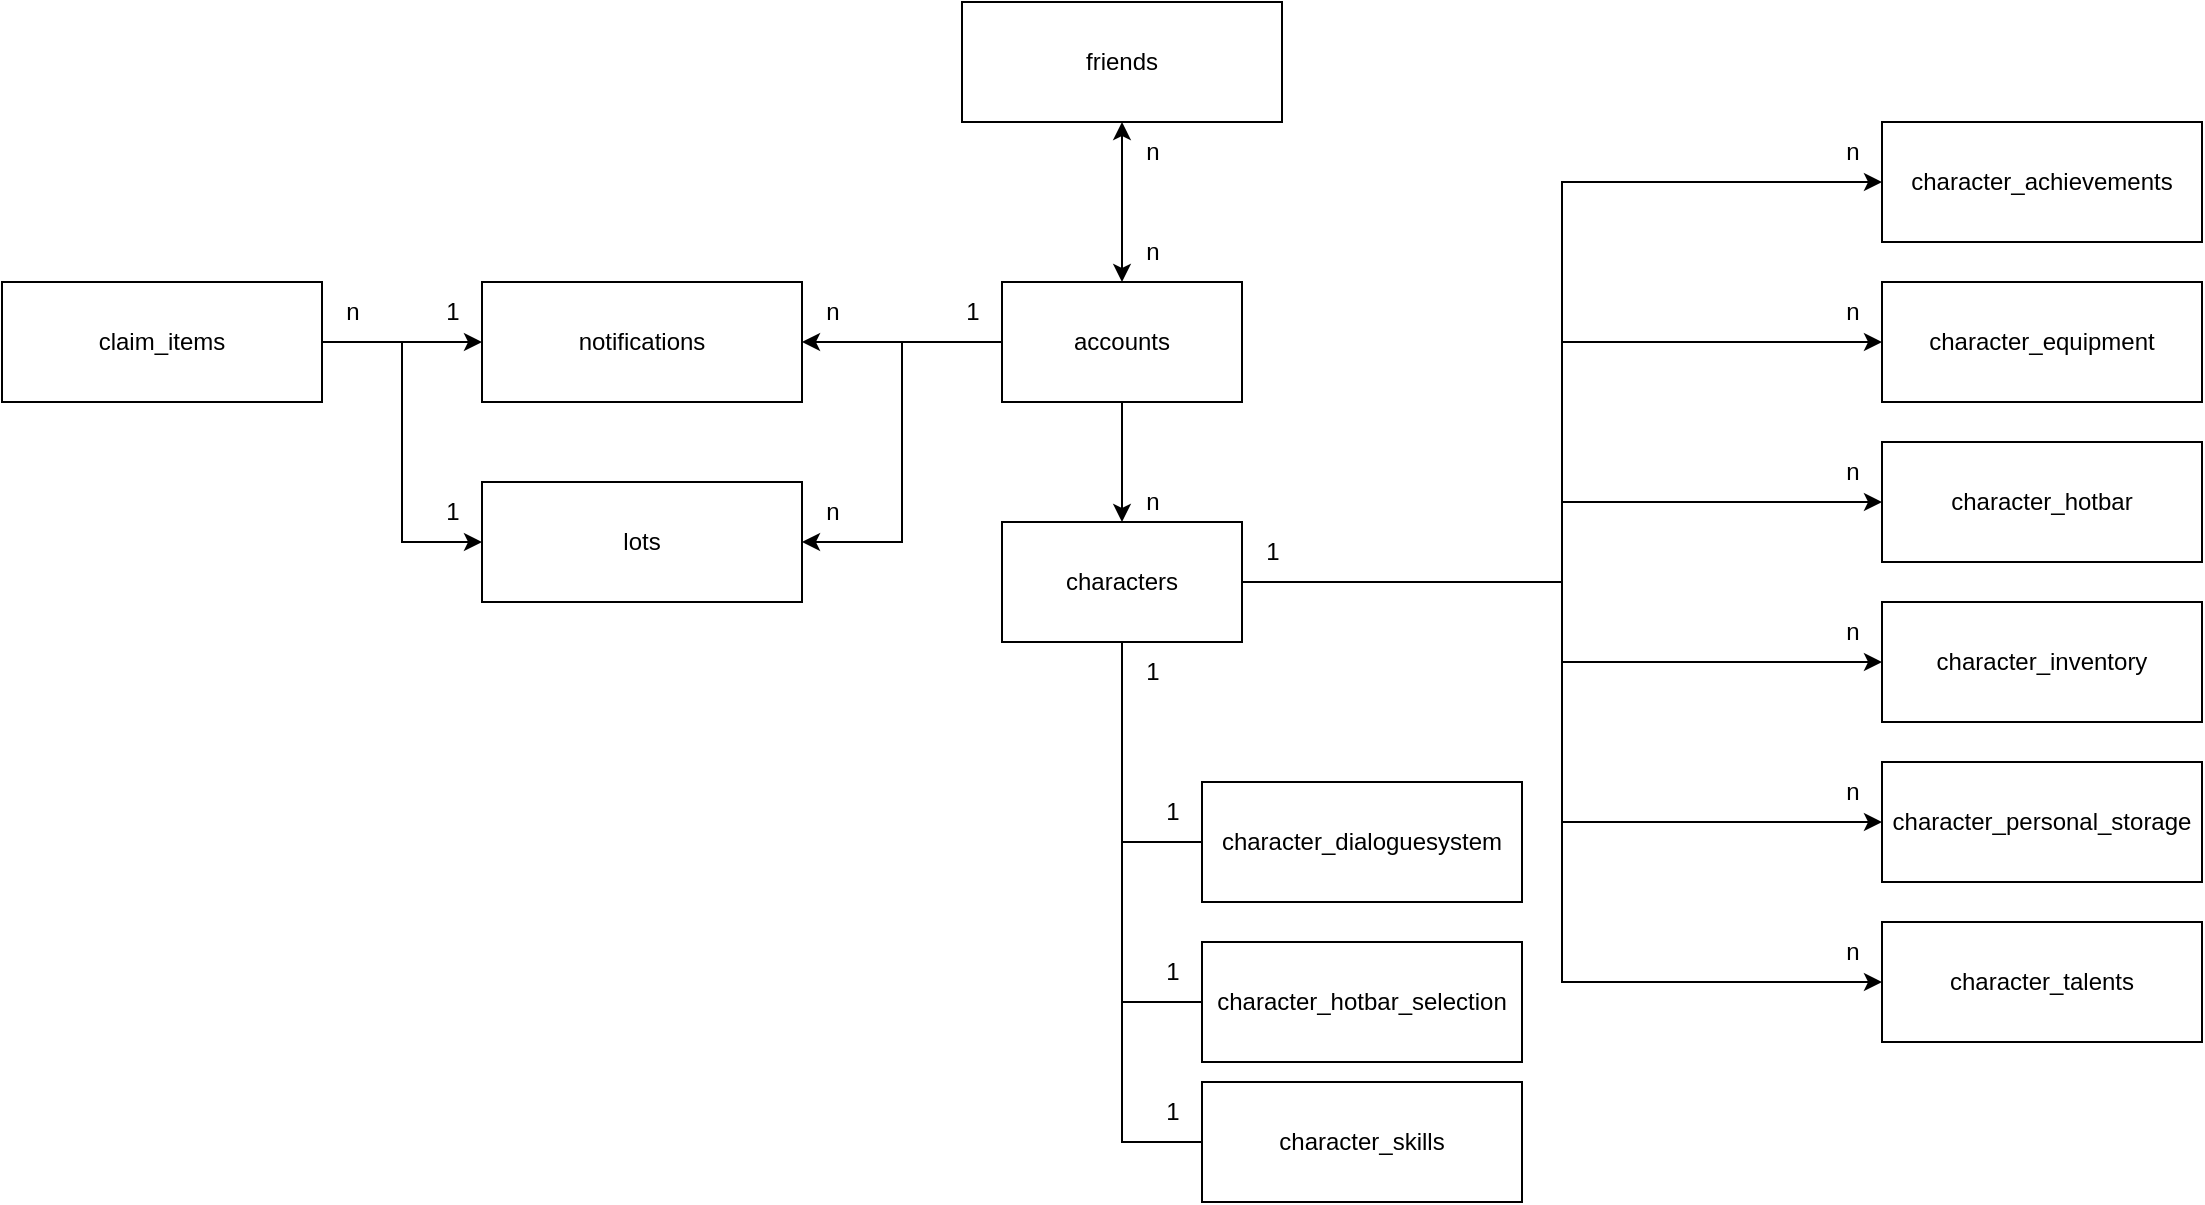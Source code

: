 <mxfile version="18.0.1" type="device"><diagram id="lAl0RcxxFhYZeh7lfDNe" name="Страница 1"><mxGraphModel dx="2123" dy="1018" grid="1" gridSize="10" guides="1" tooltips="1" connect="1" arrows="1" fold="1" page="1" pageScale="1" pageWidth="827" pageHeight="1169" math="0" shadow="0"><root><mxCell id="0"/><mxCell id="1" parent="0"/><mxCell id="1gtUVRvpmIDASDKgnsZg-18" style="edgeStyle=orthogonalEdgeStyle;rounded=0;orthogonalLoop=1;jettySize=auto;html=1;" parent="1" source="1gtUVRvpmIDASDKgnsZg-1" target="1gtUVRvpmIDASDKgnsZg-2" edge="1"><mxGeometry relative="1" as="geometry"/></mxCell><mxCell id="1gtUVRvpmIDASDKgnsZg-27" style="edgeStyle=orthogonalEdgeStyle;rounded=0;orthogonalLoop=1;jettySize=auto;html=1;" parent="1" source="1gtUVRvpmIDASDKgnsZg-1" target="1gtUVRvpmIDASDKgnsZg-16" edge="1"><mxGeometry relative="1" as="geometry"/></mxCell><mxCell id="1gtUVRvpmIDASDKgnsZg-28" style="edgeStyle=orthogonalEdgeStyle;rounded=0;orthogonalLoop=1;jettySize=auto;html=1;entryX=1;entryY=0.5;entryDx=0;entryDy=0;" parent="1" source="1gtUVRvpmIDASDKgnsZg-1" target="1gtUVRvpmIDASDKgnsZg-14" edge="1"><mxGeometry relative="1" as="geometry"/></mxCell><mxCell id="1gtUVRvpmIDASDKgnsZg-32" style="edgeStyle=orthogonalEdgeStyle;rounded=0;orthogonalLoop=1;jettySize=auto;html=1;entryX=0.5;entryY=1;entryDx=0;entryDy=0;startArrow=classic;startFill=1;" parent="1" source="1gtUVRvpmIDASDKgnsZg-1" target="1gtUVRvpmIDASDKgnsZg-13" edge="1"><mxGeometry relative="1" as="geometry"/></mxCell><mxCell id="1gtUVRvpmIDASDKgnsZg-1" value="accounts" style="rounded=0;whiteSpace=wrap;html=1;" parent="1" vertex="1"><mxGeometry x="50" y="190" width="120" height="60" as="geometry"/></mxCell><mxCell id="1gtUVRvpmIDASDKgnsZg-19" style="edgeStyle=orthogonalEdgeStyle;rounded=0;orthogonalLoop=1;jettySize=auto;html=1;entryX=0;entryY=0.5;entryDx=0;entryDy=0;" parent="1" source="1gtUVRvpmIDASDKgnsZg-2" target="1gtUVRvpmIDASDKgnsZg-3" edge="1"><mxGeometry relative="1" as="geometry"/></mxCell><mxCell id="1gtUVRvpmIDASDKgnsZg-20" style="edgeStyle=orthogonalEdgeStyle;rounded=0;orthogonalLoop=1;jettySize=auto;html=1;entryX=0;entryY=0.5;entryDx=0;entryDy=0;" parent="1" source="1gtUVRvpmIDASDKgnsZg-2" target="1gtUVRvpmIDASDKgnsZg-5" edge="1"><mxGeometry relative="1" as="geometry"/></mxCell><mxCell id="1gtUVRvpmIDASDKgnsZg-21" style="edgeStyle=orthogonalEdgeStyle;rounded=0;orthogonalLoop=1;jettySize=auto;html=1;entryX=0;entryY=0.5;entryDx=0;entryDy=0;" parent="1" source="1gtUVRvpmIDASDKgnsZg-2" target="1gtUVRvpmIDASDKgnsZg-6" edge="1"><mxGeometry relative="1" as="geometry"/></mxCell><mxCell id="1gtUVRvpmIDASDKgnsZg-23" style="edgeStyle=orthogonalEdgeStyle;rounded=0;orthogonalLoop=1;jettySize=auto;html=1;entryX=0;entryY=0.5;entryDx=0;entryDy=0;" parent="1" source="1gtUVRvpmIDASDKgnsZg-2" target="1gtUVRvpmIDASDKgnsZg-8" edge="1"><mxGeometry relative="1" as="geometry"/></mxCell><mxCell id="1gtUVRvpmIDASDKgnsZg-24" style="edgeStyle=orthogonalEdgeStyle;rounded=0;orthogonalLoop=1;jettySize=auto;html=1;entryX=0;entryY=0.5;entryDx=0;entryDy=0;" parent="1" source="1gtUVRvpmIDASDKgnsZg-2" target="1gtUVRvpmIDASDKgnsZg-9" edge="1"><mxGeometry relative="1" as="geometry"/></mxCell><mxCell id="1gtUVRvpmIDASDKgnsZg-26" style="edgeStyle=orthogonalEdgeStyle;rounded=0;orthogonalLoop=1;jettySize=auto;html=1;entryX=0;entryY=0.5;entryDx=0;entryDy=0;" parent="1" source="1gtUVRvpmIDASDKgnsZg-2" target="1gtUVRvpmIDASDKgnsZg-11" edge="1"><mxGeometry relative="1" as="geometry"/></mxCell><mxCell id="1gtUVRvpmIDASDKgnsZg-34" style="edgeStyle=orthogonalEdgeStyle;rounded=0;orthogonalLoop=1;jettySize=auto;html=1;entryX=0;entryY=0.5;entryDx=0;entryDy=0;startArrow=none;startFill=0;endArrow=none;endFill=0;" parent="1" source="1gtUVRvpmIDASDKgnsZg-2" target="1gtUVRvpmIDASDKgnsZg-4" edge="1"><mxGeometry relative="1" as="geometry"/></mxCell><mxCell id="1gtUVRvpmIDASDKgnsZg-35" style="edgeStyle=orthogonalEdgeStyle;rounded=0;orthogonalLoop=1;jettySize=auto;html=1;entryX=0;entryY=0.5;entryDx=0;entryDy=0;startArrow=none;startFill=0;endArrow=none;endFill=0;" parent="1" source="1gtUVRvpmIDASDKgnsZg-2" target="1gtUVRvpmIDASDKgnsZg-7" edge="1"><mxGeometry relative="1" as="geometry"/></mxCell><mxCell id="1gtUVRvpmIDASDKgnsZg-36" style="edgeStyle=orthogonalEdgeStyle;rounded=0;orthogonalLoop=1;jettySize=auto;html=1;entryX=0;entryY=0.5;entryDx=0;entryDy=0;startArrow=none;startFill=0;endArrow=none;endFill=0;" parent="1" source="1gtUVRvpmIDASDKgnsZg-2" target="1gtUVRvpmIDASDKgnsZg-10" edge="1"><mxGeometry relative="1" as="geometry"/></mxCell><mxCell id="1gtUVRvpmIDASDKgnsZg-2" value="characters" style="rounded=0;whiteSpace=wrap;html=1;" parent="1" vertex="1"><mxGeometry x="50" y="310" width="120" height="60" as="geometry"/></mxCell><mxCell id="1gtUVRvpmIDASDKgnsZg-3" value="character_achievements" style="rounded=0;whiteSpace=wrap;html=1;" parent="1" vertex="1"><mxGeometry x="490" y="110" width="160" height="60" as="geometry"/></mxCell><mxCell id="1gtUVRvpmIDASDKgnsZg-4" value="character_dialoguesystem&lt;br&gt;" style="rounded=0;whiteSpace=wrap;html=1;" parent="1" vertex="1"><mxGeometry x="150" y="440" width="160" height="60" as="geometry"/></mxCell><mxCell id="1gtUVRvpmIDASDKgnsZg-5" value="character_equipment" style="rounded=0;whiteSpace=wrap;html=1;" parent="1" vertex="1"><mxGeometry x="490" y="190" width="160" height="60" as="geometry"/></mxCell><mxCell id="1gtUVRvpmIDASDKgnsZg-6" value="character_hotbar" style="rounded=0;whiteSpace=wrap;html=1;" parent="1" vertex="1"><mxGeometry x="490" y="270" width="160" height="60" as="geometry"/></mxCell><mxCell id="1gtUVRvpmIDASDKgnsZg-7" value="character_hotbar_selection" style="rounded=0;whiteSpace=wrap;html=1;" parent="1" vertex="1"><mxGeometry x="150" y="520" width="160" height="60" as="geometry"/></mxCell><mxCell id="1gtUVRvpmIDASDKgnsZg-8" value="character_inventory" style="rounded=0;whiteSpace=wrap;html=1;" parent="1" vertex="1"><mxGeometry x="490" y="350" width="160" height="60" as="geometry"/></mxCell><mxCell id="1gtUVRvpmIDASDKgnsZg-9" value="character_personal_storage" style="rounded=0;whiteSpace=wrap;html=1;" parent="1" vertex="1"><mxGeometry x="490" y="430" width="160" height="60" as="geometry"/></mxCell><mxCell id="1gtUVRvpmIDASDKgnsZg-10" value="character_skills" style="rounded=0;whiteSpace=wrap;html=1;" parent="1" vertex="1"><mxGeometry x="150" y="590" width="160" height="60" as="geometry"/></mxCell><mxCell id="1gtUVRvpmIDASDKgnsZg-11" value="character_talents" style="rounded=0;whiteSpace=wrap;html=1;" parent="1" vertex="1"><mxGeometry x="490" y="510" width="160" height="60" as="geometry"/></mxCell><mxCell id="TMYR0k_BXBks_mnfLw53-1" style="edgeStyle=orthogonalEdgeStyle;rounded=0;orthogonalLoop=1;jettySize=auto;html=1;" edge="1" parent="1" source="1gtUVRvpmIDASDKgnsZg-12" target="1gtUVRvpmIDASDKgnsZg-16"><mxGeometry relative="1" as="geometry"/></mxCell><mxCell id="TMYR0k_BXBks_mnfLw53-2" style="edgeStyle=orthogonalEdgeStyle;rounded=0;orthogonalLoop=1;jettySize=auto;html=1;entryX=0;entryY=0.5;entryDx=0;entryDy=0;" edge="1" parent="1" source="1gtUVRvpmIDASDKgnsZg-12" target="1gtUVRvpmIDASDKgnsZg-14"><mxGeometry relative="1" as="geometry"/></mxCell><mxCell id="1gtUVRvpmIDASDKgnsZg-12" value="claim_items" style="rounded=0;whiteSpace=wrap;html=1;" parent="1" vertex="1"><mxGeometry x="-450" y="190" width="160" height="60" as="geometry"/></mxCell><mxCell id="1gtUVRvpmIDASDKgnsZg-13" value="friends" style="rounded=0;whiteSpace=wrap;html=1;" parent="1" vertex="1"><mxGeometry x="30" y="50" width="160" height="60" as="geometry"/></mxCell><mxCell id="1gtUVRvpmIDASDKgnsZg-14" value="lots" style="rounded=0;whiteSpace=wrap;html=1;" parent="1" vertex="1"><mxGeometry x="-210" y="290" width="160" height="60" as="geometry"/></mxCell><mxCell id="1gtUVRvpmIDASDKgnsZg-16" value="notifications" style="rounded=0;whiteSpace=wrap;html=1;" parent="1" vertex="1"><mxGeometry x="-210" y="190" width="160" height="60" as="geometry"/></mxCell><mxCell id="1gtUVRvpmIDASDKgnsZg-37" value="1" style="text;html=1;align=center;verticalAlign=middle;resizable=0;points=[];autosize=1;strokeColor=none;fillColor=none;" parent="1" vertex="1"><mxGeometry x="-240" y="190" width="30" height="30" as="geometry"/></mxCell><mxCell id="1gtUVRvpmIDASDKgnsZg-38" value="n" style="text;html=1;align=center;verticalAlign=middle;resizable=0;points=[];autosize=1;strokeColor=none;fillColor=none;" parent="1" vertex="1"><mxGeometry x="110" y="160" width="30" height="30" as="geometry"/></mxCell><mxCell id="1gtUVRvpmIDASDKgnsZg-39" value="n" style="text;html=1;align=center;verticalAlign=middle;resizable=0;points=[];autosize=1;strokeColor=none;fillColor=none;" parent="1" vertex="1"><mxGeometry x="110" y="110" width="30" height="30" as="geometry"/></mxCell><mxCell id="1gtUVRvpmIDASDKgnsZg-40" value="n" style="text;html=1;align=center;verticalAlign=middle;resizable=0;points=[];autosize=1;strokeColor=none;fillColor=none;" parent="1" vertex="1"><mxGeometry x="110" y="285" width="30" height="30" as="geometry"/></mxCell><mxCell id="1gtUVRvpmIDASDKgnsZg-41" value="n" style="text;html=1;align=center;verticalAlign=middle;resizable=0;points=[];autosize=1;strokeColor=none;fillColor=none;" parent="1" vertex="1"><mxGeometry x="-50" y="190" width="30" height="30" as="geometry"/></mxCell><mxCell id="1gtUVRvpmIDASDKgnsZg-42" value="n" style="text;html=1;align=center;verticalAlign=middle;resizable=0;points=[];autosize=1;strokeColor=none;fillColor=none;" parent="1" vertex="1"><mxGeometry x="-50" y="290" width="30" height="30" as="geometry"/></mxCell><mxCell id="1gtUVRvpmIDASDKgnsZg-43" value="n" style="text;html=1;align=center;verticalAlign=middle;resizable=0;points=[];autosize=1;strokeColor=none;fillColor=none;" parent="1" vertex="1"><mxGeometry x="-290" y="190" width="30" height="30" as="geometry"/></mxCell><mxCell id="1gtUVRvpmIDASDKgnsZg-44" value="n" style="text;html=1;align=center;verticalAlign=middle;resizable=0;points=[];autosize=1;strokeColor=none;fillColor=none;" parent="1" vertex="1"><mxGeometry x="460" y="350" width="30" height="30" as="geometry"/></mxCell><mxCell id="1gtUVRvpmIDASDKgnsZg-45" value="n" style="text;html=1;align=center;verticalAlign=middle;resizable=0;points=[];autosize=1;strokeColor=none;fillColor=none;" parent="1" vertex="1"><mxGeometry x="460" y="270" width="30" height="30" as="geometry"/></mxCell><mxCell id="1gtUVRvpmIDASDKgnsZg-46" value="n" style="text;html=1;align=center;verticalAlign=middle;resizable=0;points=[];autosize=1;strokeColor=none;fillColor=none;" parent="1" vertex="1"><mxGeometry x="460" y="190" width="30" height="30" as="geometry"/></mxCell><mxCell id="1gtUVRvpmIDASDKgnsZg-47" value="n" style="text;html=1;align=center;verticalAlign=middle;resizable=0;points=[];autosize=1;strokeColor=none;fillColor=none;" parent="1" vertex="1"><mxGeometry x="460" y="110" width="30" height="30" as="geometry"/></mxCell><mxCell id="1gtUVRvpmIDASDKgnsZg-48" value="n" style="text;html=1;align=center;verticalAlign=middle;resizable=0;points=[];autosize=1;strokeColor=none;fillColor=none;" parent="1" vertex="1"><mxGeometry x="460" y="430" width="30" height="30" as="geometry"/></mxCell><mxCell id="1gtUVRvpmIDASDKgnsZg-49" value="n" style="text;html=1;align=center;verticalAlign=middle;resizable=0;points=[];autosize=1;strokeColor=none;fillColor=none;" parent="1" vertex="1"><mxGeometry x="460" y="510" width="30" height="30" as="geometry"/></mxCell><mxCell id="1gtUVRvpmIDASDKgnsZg-50" value="1" style="text;html=1;align=center;verticalAlign=middle;resizable=0;points=[];autosize=1;strokeColor=none;fillColor=none;" parent="1" vertex="1"><mxGeometry x="20" y="190" width="30" height="30" as="geometry"/></mxCell><mxCell id="1gtUVRvpmIDASDKgnsZg-51" value="1" style="text;html=1;align=center;verticalAlign=middle;resizable=0;points=[];autosize=1;strokeColor=none;fillColor=none;" parent="1" vertex="1"><mxGeometry x="170" y="310" width="30" height="30" as="geometry"/></mxCell><mxCell id="1gtUVRvpmIDASDKgnsZg-52" value="1" style="text;html=1;align=center;verticalAlign=middle;resizable=0;points=[];autosize=1;strokeColor=none;fillColor=none;" parent="1" vertex="1"><mxGeometry x="110" y="370" width="30" height="30" as="geometry"/></mxCell><mxCell id="1gtUVRvpmIDASDKgnsZg-53" value="1" style="text;html=1;align=center;verticalAlign=middle;resizable=0;points=[];autosize=1;strokeColor=none;fillColor=none;" parent="1" vertex="1"><mxGeometry x="120" y="440" width="30" height="30" as="geometry"/></mxCell><mxCell id="1gtUVRvpmIDASDKgnsZg-54" value="1" style="text;html=1;align=center;verticalAlign=middle;resizable=0;points=[];autosize=1;strokeColor=none;fillColor=none;" parent="1" vertex="1"><mxGeometry x="120" y="520" width="30" height="30" as="geometry"/></mxCell><mxCell id="1gtUVRvpmIDASDKgnsZg-55" value="1" style="text;html=1;align=center;verticalAlign=middle;resizable=0;points=[];autosize=1;strokeColor=none;fillColor=none;" parent="1" vertex="1"><mxGeometry x="120" y="590" width="30" height="30" as="geometry"/></mxCell><mxCell id="TMYR0k_BXBks_mnfLw53-3" value="1" style="text;html=1;align=center;verticalAlign=middle;resizable=0;points=[];autosize=1;strokeColor=none;fillColor=none;" vertex="1" parent="1"><mxGeometry x="-240" y="290" width="30" height="30" as="geometry"/></mxCell></root></mxGraphModel></diagram></mxfile>
